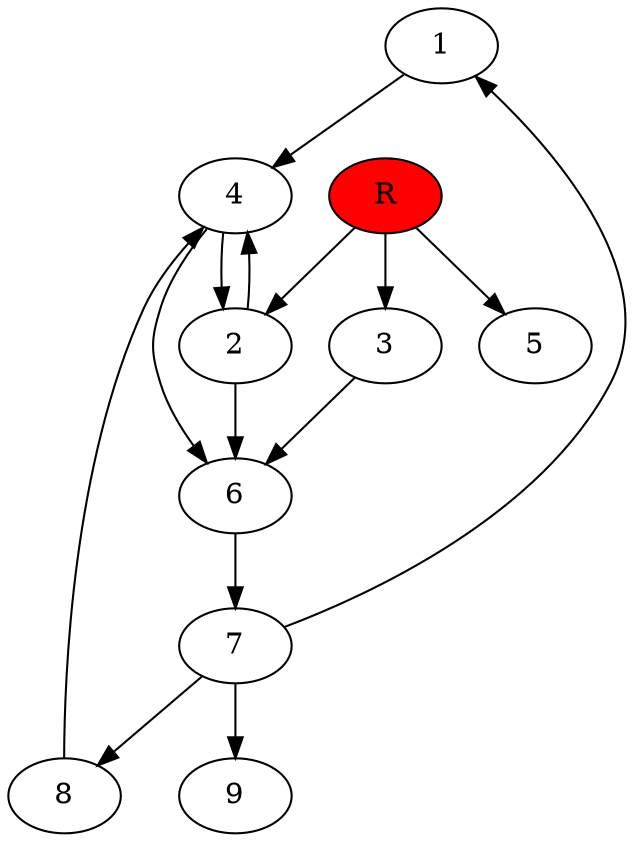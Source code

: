 digraph prb4122 {
	1
	2
	3
	4
	5
	6
	7
	8
	R [fillcolor="#ff0000" style=filled]
	1 -> 4
	2 -> 4
	2 -> 6
	3 -> 6
	4 -> 2
	4 -> 6
	6 -> 7
	7 -> 1
	7 -> 8
	7 -> 9
	8 -> 4
	R -> 2
	R -> 3
	R -> 5
}
